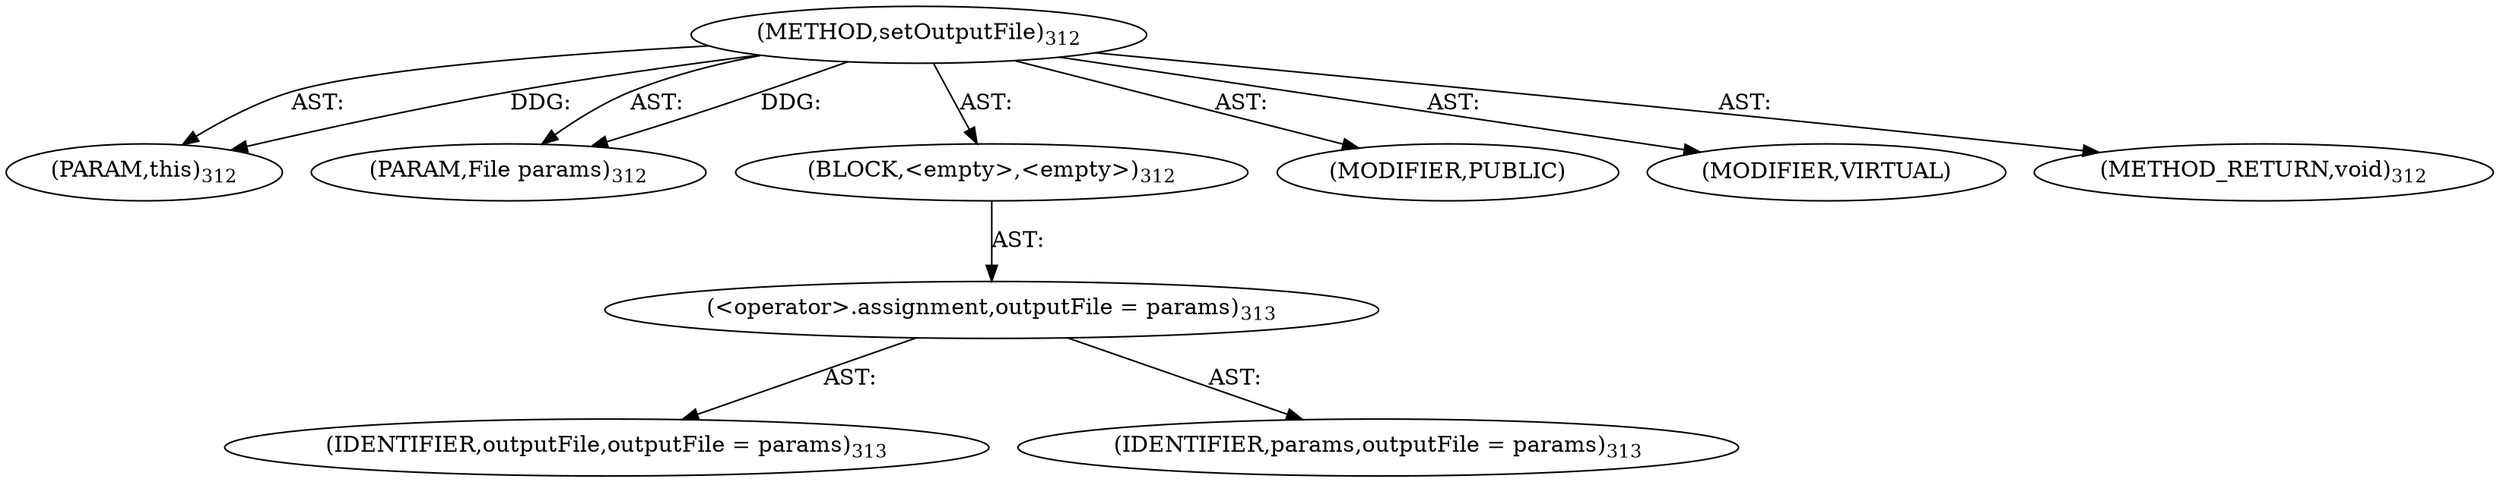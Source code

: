 digraph "setOutputFile" {  
"111669149707" [label = <(METHOD,setOutputFile)<SUB>312</SUB>> ]
"115964117014" [label = <(PARAM,this)<SUB>312</SUB>> ]
"115964117015" [label = <(PARAM,File params)<SUB>312</SUB>> ]
"25769803794" [label = <(BLOCK,&lt;empty&gt;,&lt;empty&gt;)<SUB>312</SUB>> ]
"30064771133" [label = <(&lt;operator&gt;.assignment,outputFile = params)<SUB>313</SUB>> ]
"68719476788" [label = <(IDENTIFIER,outputFile,outputFile = params)<SUB>313</SUB>> ]
"68719476789" [label = <(IDENTIFIER,params,outputFile = params)<SUB>313</SUB>> ]
"133143986215" [label = <(MODIFIER,PUBLIC)> ]
"133143986216" [label = <(MODIFIER,VIRTUAL)> ]
"128849018891" [label = <(METHOD_RETURN,void)<SUB>312</SUB>> ]
  "111669149707" -> "115964117014"  [ label = "AST: "] 
  "111669149707" -> "115964117015"  [ label = "AST: "] 
  "111669149707" -> "25769803794"  [ label = "AST: "] 
  "111669149707" -> "133143986215"  [ label = "AST: "] 
  "111669149707" -> "133143986216"  [ label = "AST: "] 
  "111669149707" -> "128849018891"  [ label = "AST: "] 
  "25769803794" -> "30064771133"  [ label = "AST: "] 
  "30064771133" -> "68719476788"  [ label = "AST: "] 
  "30064771133" -> "68719476789"  [ label = "AST: "] 
  "111669149707" -> "115964117014"  [ label = "DDG: "] 
  "111669149707" -> "115964117015"  [ label = "DDG: "] 
}
